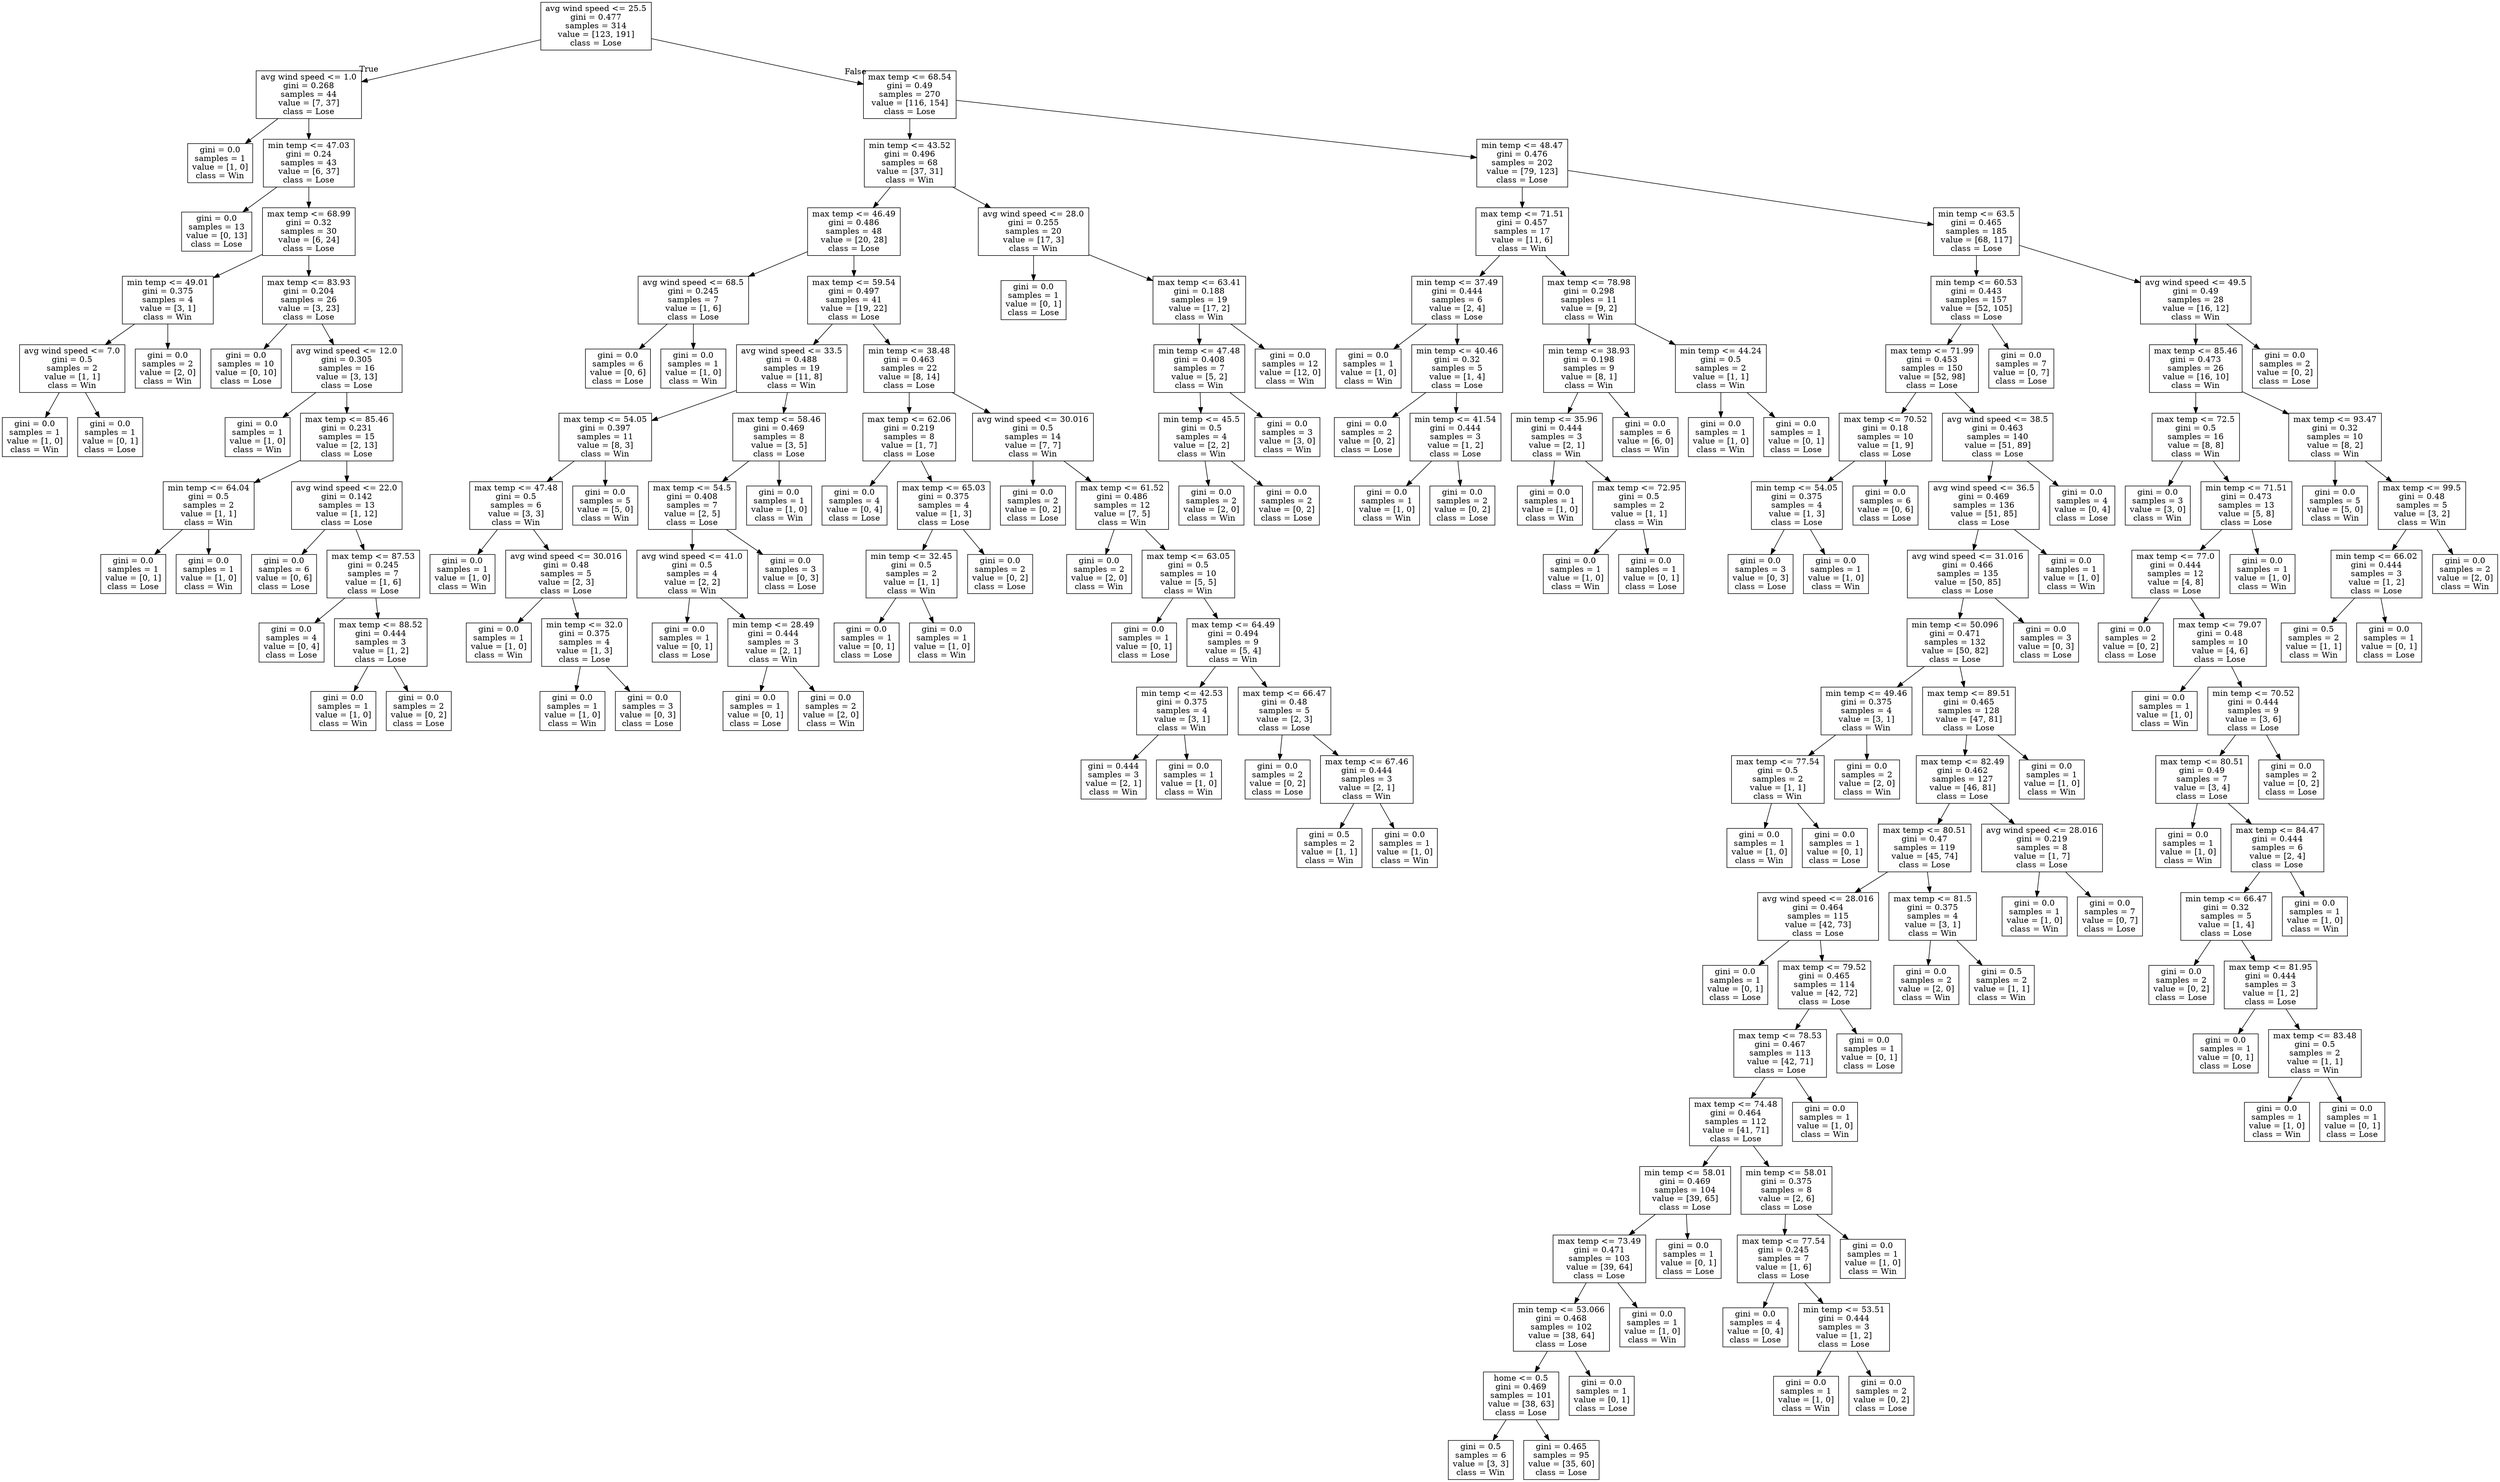digraph Tree {
node [shape=box] ;
0 [label="avg wind speed <= 25.5\ngini = 0.477\nsamples = 314\nvalue = [123, 191]\nclass = Lose"] ;
1 [label="avg wind speed <= 1.0\ngini = 0.268\nsamples = 44\nvalue = [7, 37]\nclass = Lose"] ;
0 -> 1 [labeldistance=2.5, labelangle=45, headlabel="True"] ;
2 [label="gini = 0.0\nsamples = 1\nvalue = [1, 0]\nclass = Win"] ;
1 -> 2 ;
3 [label="min temp <= 47.03\ngini = 0.24\nsamples = 43\nvalue = [6, 37]\nclass = Lose"] ;
1 -> 3 ;
4 [label="gini = 0.0\nsamples = 13\nvalue = [0, 13]\nclass = Lose"] ;
3 -> 4 ;
5 [label="max temp <= 68.99\ngini = 0.32\nsamples = 30\nvalue = [6, 24]\nclass = Lose"] ;
3 -> 5 ;
6 [label="min temp <= 49.01\ngini = 0.375\nsamples = 4\nvalue = [3, 1]\nclass = Win"] ;
5 -> 6 ;
7 [label="avg wind speed <= 7.0\ngini = 0.5\nsamples = 2\nvalue = [1, 1]\nclass = Win"] ;
6 -> 7 ;
8 [label="gini = 0.0\nsamples = 1\nvalue = [1, 0]\nclass = Win"] ;
7 -> 8 ;
9 [label="gini = 0.0\nsamples = 1\nvalue = [0, 1]\nclass = Lose"] ;
7 -> 9 ;
10 [label="gini = 0.0\nsamples = 2\nvalue = [2, 0]\nclass = Win"] ;
6 -> 10 ;
11 [label="max temp <= 83.93\ngini = 0.204\nsamples = 26\nvalue = [3, 23]\nclass = Lose"] ;
5 -> 11 ;
12 [label="gini = 0.0\nsamples = 10\nvalue = [0, 10]\nclass = Lose"] ;
11 -> 12 ;
13 [label="avg wind speed <= 12.0\ngini = 0.305\nsamples = 16\nvalue = [3, 13]\nclass = Lose"] ;
11 -> 13 ;
14 [label="gini = 0.0\nsamples = 1\nvalue = [1, 0]\nclass = Win"] ;
13 -> 14 ;
15 [label="max temp <= 85.46\ngini = 0.231\nsamples = 15\nvalue = [2, 13]\nclass = Lose"] ;
13 -> 15 ;
16 [label="min temp <= 64.04\ngini = 0.5\nsamples = 2\nvalue = [1, 1]\nclass = Win"] ;
15 -> 16 ;
17 [label="gini = 0.0\nsamples = 1\nvalue = [0, 1]\nclass = Lose"] ;
16 -> 17 ;
18 [label="gini = 0.0\nsamples = 1\nvalue = [1, 0]\nclass = Win"] ;
16 -> 18 ;
19 [label="avg wind speed <= 22.0\ngini = 0.142\nsamples = 13\nvalue = [1, 12]\nclass = Lose"] ;
15 -> 19 ;
20 [label="gini = 0.0\nsamples = 6\nvalue = [0, 6]\nclass = Lose"] ;
19 -> 20 ;
21 [label="max temp <= 87.53\ngini = 0.245\nsamples = 7\nvalue = [1, 6]\nclass = Lose"] ;
19 -> 21 ;
22 [label="gini = 0.0\nsamples = 4\nvalue = [0, 4]\nclass = Lose"] ;
21 -> 22 ;
23 [label="max temp <= 88.52\ngini = 0.444\nsamples = 3\nvalue = [1, 2]\nclass = Lose"] ;
21 -> 23 ;
24 [label="gini = 0.0\nsamples = 1\nvalue = [1, 0]\nclass = Win"] ;
23 -> 24 ;
25 [label="gini = 0.0\nsamples = 2\nvalue = [0, 2]\nclass = Lose"] ;
23 -> 25 ;
26 [label="max temp <= 68.54\ngini = 0.49\nsamples = 270\nvalue = [116, 154]\nclass = Lose"] ;
0 -> 26 [labeldistance=2.5, labelangle=-45, headlabel="False"] ;
27 [label="min temp <= 43.52\ngini = 0.496\nsamples = 68\nvalue = [37, 31]\nclass = Win"] ;
26 -> 27 ;
28 [label="max temp <= 46.49\ngini = 0.486\nsamples = 48\nvalue = [20, 28]\nclass = Lose"] ;
27 -> 28 ;
29 [label="avg wind speed <= 68.5\ngini = 0.245\nsamples = 7\nvalue = [1, 6]\nclass = Lose"] ;
28 -> 29 ;
30 [label="gini = 0.0\nsamples = 6\nvalue = [0, 6]\nclass = Lose"] ;
29 -> 30 ;
31 [label="gini = 0.0\nsamples = 1\nvalue = [1, 0]\nclass = Win"] ;
29 -> 31 ;
32 [label="max temp <= 59.54\ngini = 0.497\nsamples = 41\nvalue = [19, 22]\nclass = Lose"] ;
28 -> 32 ;
33 [label="avg wind speed <= 33.5\ngini = 0.488\nsamples = 19\nvalue = [11, 8]\nclass = Win"] ;
32 -> 33 ;
34 [label="max temp <= 54.05\ngini = 0.397\nsamples = 11\nvalue = [8, 3]\nclass = Win"] ;
33 -> 34 ;
35 [label="max temp <= 47.48\ngini = 0.5\nsamples = 6\nvalue = [3, 3]\nclass = Win"] ;
34 -> 35 ;
36 [label="gini = 0.0\nsamples = 1\nvalue = [1, 0]\nclass = Win"] ;
35 -> 36 ;
37 [label="avg wind speed <= 30.016\ngini = 0.48\nsamples = 5\nvalue = [2, 3]\nclass = Lose"] ;
35 -> 37 ;
38 [label="gini = 0.0\nsamples = 1\nvalue = [1, 0]\nclass = Win"] ;
37 -> 38 ;
39 [label="min temp <= 32.0\ngini = 0.375\nsamples = 4\nvalue = [1, 3]\nclass = Lose"] ;
37 -> 39 ;
40 [label="gini = 0.0\nsamples = 1\nvalue = [1, 0]\nclass = Win"] ;
39 -> 40 ;
41 [label="gini = 0.0\nsamples = 3\nvalue = [0, 3]\nclass = Lose"] ;
39 -> 41 ;
42 [label="gini = 0.0\nsamples = 5\nvalue = [5, 0]\nclass = Win"] ;
34 -> 42 ;
43 [label="max temp <= 58.46\ngini = 0.469\nsamples = 8\nvalue = [3, 5]\nclass = Lose"] ;
33 -> 43 ;
44 [label="max temp <= 54.5\ngini = 0.408\nsamples = 7\nvalue = [2, 5]\nclass = Lose"] ;
43 -> 44 ;
45 [label="avg wind speed <= 41.0\ngini = 0.5\nsamples = 4\nvalue = [2, 2]\nclass = Win"] ;
44 -> 45 ;
46 [label="gini = 0.0\nsamples = 1\nvalue = [0, 1]\nclass = Lose"] ;
45 -> 46 ;
47 [label="min temp <= 28.49\ngini = 0.444\nsamples = 3\nvalue = [2, 1]\nclass = Win"] ;
45 -> 47 ;
48 [label="gini = 0.0\nsamples = 1\nvalue = [0, 1]\nclass = Lose"] ;
47 -> 48 ;
49 [label="gini = 0.0\nsamples = 2\nvalue = [2, 0]\nclass = Win"] ;
47 -> 49 ;
50 [label="gini = 0.0\nsamples = 3\nvalue = [0, 3]\nclass = Lose"] ;
44 -> 50 ;
51 [label="gini = 0.0\nsamples = 1\nvalue = [1, 0]\nclass = Win"] ;
43 -> 51 ;
52 [label="min temp <= 38.48\ngini = 0.463\nsamples = 22\nvalue = [8, 14]\nclass = Lose"] ;
32 -> 52 ;
53 [label="max temp <= 62.06\ngini = 0.219\nsamples = 8\nvalue = [1, 7]\nclass = Lose"] ;
52 -> 53 ;
54 [label="gini = 0.0\nsamples = 4\nvalue = [0, 4]\nclass = Lose"] ;
53 -> 54 ;
55 [label="max temp <= 65.03\ngini = 0.375\nsamples = 4\nvalue = [1, 3]\nclass = Lose"] ;
53 -> 55 ;
56 [label="min temp <= 32.45\ngini = 0.5\nsamples = 2\nvalue = [1, 1]\nclass = Win"] ;
55 -> 56 ;
57 [label="gini = 0.0\nsamples = 1\nvalue = [0, 1]\nclass = Lose"] ;
56 -> 57 ;
58 [label="gini = 0.0\nsamples = 1\nvalue = [1, 0]\nclass = Win"] ;
56 -> 58 ;
59 [label="gini = 0.0\nsamples = 2\nvalue = [0, 2]\nclass = Lose"] ;
55 -> 59 ;
60 [label="avg wind speed <= 30.016\ngini = 0.5\nsamples = 14\nvalue = [7, 7]\nclass = Win"] ;
52 -> 60 ;
61 [label="gini = 0.0\nsamples = 2\nvalue = [0, 2]\nclass = Lose"] ;
60 -> 61 ;
62 [label="max temp <= 61.52\ngini = 0.486\nsamples = 12\nvalue = [7, 5]\nclass = Win"] ;
60 -> 62 ;
63 [label="gini = 0.0\nsamples = 2\nvalue = [2, 0]\nclass = Win"] ;
62 -> 63 ;
64 [label="max temp <= 63.05\ngini = 0.5\nsamples = 10\nvalue = [5, 5]\nclass = Win"] ;
62 -> 64 ;
65 [label="gini = 0.0\nsamples = 1\nvalue = [0, 1]\nclass = Lose"] ;
64 -> 65 ;
66 [label="max temp <= 64.49\ngini = 0.494\nsamples = 9\nvalue = [5, 4]\nclass = Win"] ;
64 -> 66 ;
67 [label="min temp <= 42.53\ngini = 0.375\nsamples = 4\nvalue = [3, 1]\nclass = Win"] ;
66 -> 67 ;
68 [label="gini = 0.444\nsamples = 3\nvalue = [2, 1]\nclass = Win"] ;
67 -> 68 ;
69 [label="gini = 0.0\nsamples = 1\nvalue = [1, 0]\nclass = Win"] ;
67 -> 69 ;
70 [label="max temp <= 66.47\ngini = 0.48\nsamples = 5\nvalue = [2, 3]\nclass = Lose"] ;
66 -> 70 ;
71 [label="gini = 0.0\nsamples = 2\nvalue = [0, 2]\nclass = Lose"] ;
70 -> 71 ;
72 [label="max temp <= 67.46\ngini = 0.444\nsamples = 3\nvalue = [2, 1]\nclass = Win"] ;
70 -> 72 ;
73 [label="gini = 0.5\nsamples = 2\nvalue = [1, 1]\nclass = Win"] ;
72 -> 73 ;
74 [label="gini = 0.0\nsamples = 1\nvalue = [1, 0]\nclass = Win"] ;
72 -> 74 ;
75 [label="avg wind speed <= 28.0\ngini = 0.255\nsamples = 20\nvalue = [17, 3]\nclass = Win"] ;
27 -> 75 ;
76 [label="gini = 0.0\nsamples = 1\nvalue = [0, 1]\nclass = Lose"] ;
75 -> 76 ;
77 [label="max temp <= 63.41\ngini = 0.188\nsamples = 19\nvalue = [17, 2]\nclass = Win"] ;
75 -> 77 ;
78 [label="min temp <= 47.48\ngini = 0.408\nsamples = 7\nvalue = [5, 2]\nclass = Win"] ;
77 -> 78 ;
79 [label="min temp <= 45.5\ngini = 0.5\nsamples = 4\nvalue = [2, 2]\nclass = Win"] ;
78 -> 79 ;
80 [label="gini = 0.0\nsamples = 2\nvalue = [2, 0]\nclass = Win"] ;
79 -> 80 ;
81 [label="gini = 0.0\nsamples = 2\nvalue = [0, 2]\nclass = Lose"] ;
79 -> 81 ;
82 [label="gini = 0.0\nsamples = 3\nvalue = [3, 0]\nclass = Win"] ;
78 -> 82 ;
83 [label="gini = 0.0\nsamples = 12\nvalue = [12, 0]\nclass = Win"] ;
77 -> 83 ;
84 [label="min temp <= 48.47\ngini = 0.476\nsamples = 202\nvalue = [79, 123]\nclass = Lose"] ;
26 -> 84 ;
85 [label="max temp <= 71.51\ngini = 0.457\nsamples = 17\nvalue = [11, 6]\nclass = Win"] ;
84 -> 85 ;
86 [label="min temp <= 37.49\ngini = 0.444\nsamples = 6\nvalue = [2, 4]\nclass = Lose"] ;
85 -> 86 ;
87 [label="gini = 0.0\nsamples = 1\nvalue = [1, 0]\nclass = Win"] ;
86 -> 87 ;
88 [label="min temp <= 40.46\ngini = 0.32\nsamples = 5\nvalue = [1, 4]\nclass = Lose"] ;
86 -> 88 ;
89 [label="gini = 0.0\nsamples = 2\nvalue = [0, 2]\nclass = Lose"] ;
88 -> 89 ;
90 [label="min temp <= 41.54\ngini = 0.444\nsamples = 3\nvalue = [1, 2]\nclass = Lose"] ;
88 -> 90 ;
91 [label="gini = 0.0\nsamples = 1\nvalue = [1, 0]\nclass = Win"] ;
90 -> 91 ;
92 [label="gini = 0.0\nsamples = 2\nvalue = [0, 2]\nclass = Lose"] ;
90 -> 92 ;
93 [label="max temp <= 78.98\ngini = 0.298\nsamples = 11\nvalue = [9, 2]\nclass = Win"] ;
85 -> 93 ;
94 [label="min temp <= 38.93\ngini = 0.198\nsamples = 9\nvalue = [8, 1]\nclass = Win"] ;
93 -> 94 ;
95 [label="min temp <= 35.96\ngini = 0.444\nsamples = 3\nvalue = [2, 1]\nclass = Win"] ;
94 -> 95 ;
96 [label="gini = 0.0\nsamples = 1\nvalue = [1, 0]\nclass = Win"] ;
95 -> 96 ;
97 [label="max temp <= 72.95\ngini = 0.5\nsamples = 2\nvalue = [1, 1]\nclass = Win"] ;
95 -> 97 ;
98 [label="gini = 0.0\nsamples = 1\nvalue = [1, 0]\nclass = Win"] ;
97 -> 98 ;
99 [label="gini = 0.0\nsamples = 1\nvalue = [0, 1]\nclass = Lose"] ;
97 -> 99 ;
100 [label="gini = 0.0\nsamples = 6\nvalue = [6, 0]\nclass = Win"] ;
94 -> 100 ;
101 [label="min temp <= 44.24\ngini = 0.5\nsamples = 2\nvalue = [1, 1]\nclass = Win"] ;
93 -> 101 ;
102 [label="gini = 0.0\nsamples = 1\nvalue = [1, 0]\nclass = Win"] ;
101 -> 102 ;
103 [label="gini = 0.0\nsamples = 1\nvalue = [0, 1]\nclass = Lose"] ;
101 -> 103 ;
104 [label="min temp <= 63.5\ngini = 0.465\nsamples = 185\nvalue = [68, 117]\nclass = Lose"] ;
84 -> 104 ;
105 [label="min temp <= 60.53\ngini = 0.443\nsamples = 157\nvalue = [52, 105]\nclass = Lose"] ;
104 -> 105 ;
106 [label="max temp <= 71.99\ngini = 0.453\nsamples = 150\nvalue = [52, 98]\nclass = Lose"] ;
105 -> 106 ;
107 [label="max temp <= 70.52\ngini = 0.18\nsamples = 10\nvalue = [1, 9]\nclass = Lose"] ;
106 -> 107 ;
108 [label="min temp <= 54.05\ngini = 0.375\nsamples = 4\nvalue = [1, 3]\nclass = Lose"] ;
107 -> 108 ;
109 [label="gini = 0.0\nsamples = 3\nvalue = [0, 3]\nclass = Lose"] ;
108 -> 109 ;
110 [label="gini = 0.0\nsamples = 1\nvalue = [1, 0]\nclass = Win"] ;
108 -> 110 ;
111 [label="gini = 0.0\nsamples = 6\nvalue = [0, 6]\nclass = Lose"] ;
107 -> 111 ;
112 [label="avg wind speed <= 38.5\ngini = 0.463\nsamples = 140\nvalue = [51, 89]\nclass = Lose"] ;
106 -> 112 ;
113 [label="avg wind speed <= 36.5\ngini = 0.469\nsamples = 136\nvalue = [51, 85]\nclass = Lose"] ;
112 -> 113 ;
114 [label="avg wind speed <= 31.016\ngini = 0.466\nsamples = 135\nvalue = [50, 85]\nclass = Lose"] ;
113 -> 114 ;
115 [label="min temp <= 50.096\ngini = 0.471\nsamples = 132\nvalue = [50, 82]\nclass = Lose"] ;
114 -> 115 ;
116 [label="min temp <= 49.46\ngini = 0.375\nsamples = 4\nvalue = [3, 1]\nclass = Win"] ;
115 -> 116 ;
117 [label="max temp <= 77.54\ngini = 0.5\nsamples = 2\nvalue = [1, 1]\nclass = Win"] ;
116 -> 117 ;
118 [label="gini = 0.0\nsamples = 1\nvalue = [1, 0]\nclass = Win"] ;
117 -> 118 ;
119 [label="gini = 0.0\nsamples = 1\nvalue = [0, 1]\nclass = Lose"] ;
117 -> 119 ;
120 [label="gini = 0.0\nsamples = 2\nvalue = [2, 0]\nclass = Win"] ;
116 -> 120 ;
121 [label="max temp <= 89.51\ngini = 0.465\nsamples = 128\nvalue = [47, 81]\nclass = Lose"] ;
115 -> 121 ;
122 [label="max temp <= 82.49\ngini = 0.462\nsamples = 127\nvalue = [46, 81]\nclass = Lose"] ;
121 -> 122 ;
123 [label="max temp <= 80.51\ngini = 0.47\nsamples = 119\nvalue = [45, 74]\nclass = Lose"] ;
122 -> 123 ;
124 [label="avg wind speed <= 28.016\ngini = 0.464\nsamples = 115\nvalue = [42, 73]\nclass = Lose"] ;
123 -> 124 ;
125 [label="gini = 0.0\nsamples = 1\nvalue = [0, 1]\nclass = Lose"] ;
124 -> 125 ;
126 [label="max temp <= 79.52\ngini = 0.465\nsamples = 114\nvalue = [42, 72]\nclass = Lose"] ;
124 -> 126 ;
127 [label="max temp <= 78.53\ngini = 0.467\nsamples = 113\nvalue = [42, 71]\nclass = Lose"] ;
126 -> 127 ;
128 [label="max temp <= 74.48\ngini = 0.464\nsamples = 112\nvalue = [41, 71]\nclass = Lose"] ;
127 -> 128 ;
129 [label="min temp <= 58.01\ngini = 0.469\nsamples = 104\nvalue = [39, 65]\nclass = Lose"] ;
128 -> 129 ;
130 [label="max temp <= 73.49\ngini = 0.471\nsamples = 103\nvalue = [39, 64]\nclass = Lose"] ;
129 -> 130 ;
131 [label="min temp <= 53.066\ngini = 0.468\nsamples = 102\nvalue = [38, 64]\nclass = Lose"] ;
130 -> 131 ;
132 [label="home <= 0.5\ngini = 0.469\nsamples = 101\nvalue = [38, 63]\nclass = Lose"] ;
131 -> 132 ;
133 [label="gini = 0.5\nsamples = 6\nvalue = [3, 3]\nclass = Win"] ;
132 -> 133 ;
134 [label="gini = 0.465\nsamples = 95\nvalue = [35, 60]\nclass = Lose"] ;
132 -> 134 ;
135 [label="gini = 0.0\nsamples = 1\nvalue = [0, 1]\nclass = Lose"] ;
131 -> 135 ;
136 [label="gini = 0.0\nsamples = 1\nvalue = [1, 0]\nclass = Win"] ;
130 -> 136 ;
137 [label="gini = 0.0\nsamples = 1\nvalue = [0, 1]\nclass = Lose"] ;
129 -> 137 ;
138 [label="min temp <= 58.01\ngini = 0.375\nsamples = 8\nvalue = [2, 6]\nclass = Lose"] ;
128 -> 138 ;
139 [label="max temp <= 77.54\ngini = 0.245\nsamples = 7\nvalue = [1, 6]\nclass = Lose"] ;
138 -> 139 ;
140 [label="gini = 0.0\nsamples = 4\nvalue = [0, 4]\nclass = Lose"] ;
139 -> 140 ;
141 [label="min temp <= 53.51\ngini = 0.444\nsamples = 3\nvalue = [1, 2]\nclass = Lose"] ;
139 -> 141 ;
142 [label="gini = 0.0\nsamples = 1\nvalue = [1, 0]\nclass = Win"] ;
141 -> 142 ;
143 [label="gini = 0.0\nsamples = 2\nvalue = [0, 2]\nclass = Lose"] ;
141 -> 143 ;
144 [label="gini = 0.0\nsamples = 1\nvalue = [1, 0]\nclass = Win"] ;
138 -> 144 ;
145 [label="gini = 0.0\nsamples = 1\nvalue = [1, 0]\nclass = Win"] ;
127 -> 145 ;
146 [label="gini = 0.0\nsamples = 1\nvalue = [0, 1]\nclass = Lose"] ;
126 -> 146 ;
147 [label="max temp <= 81.5\ngini = 0.375\nsamples = 4\nvalue = [3, 1]\nclass = Win"] ;
123 -> 147 ;
148 [label="gini = 0.0\nsamples = 2\nvalue = [2, 0]\nclass = Win"] ;
147 -> 148 ;
149 [label="gini = 0.5\nsamples = 2\nvalue = [1, 1]\nclass = Win"] ;
147 -> 149 ;
150 [label="avg wind speed <= 28.016\ngini = 0.219\nsamples = 8\nvalue = [1, 7]\nclass = Lose"] ;
122 -> 150 ;
151 [label="gini = 0.0\nsamples = 1\nvalue = [1, 0]\nclass = Win"] ;
150 -> 151 ;
152 [label="gini = 0.0\nsamples = 7\nvalue = [0, 7]\nclass = Lose"] ;
150 -> 152 ;
153 [label="gini = 0.0\nsamples = 1\nvalue = [1, 0]\nclass = Win"] ;
121 -> 153 ;
154 [label="gini = 0.0\nsamples = 3\nvalue = [0, 3]\nclass = Lose"] ;
114 -> 154 ;
155 [label="gini = 0.0\nsamples = 1\nvalue = [1, 0]\nclass = Win"] ;
113 -> 155 ;
156 [label="gini = 0.0\nsamples = 4\nvalue = [0, 4]\nclass = Lose"] ;
112 -> 156 ;
157 [label="gini = 0.0\nsamples = 7\nvalue = [0, 7]\nclass = Lose"] ;
105 -> 157 ;
158 [label="avg wind speed <= 49.5\ngini = 0.49\nsamples = 28\nvalue = [16, 12]\nclass = Win"] ;
104 -> 158 ;
159 [label="max temp <= 85.46\ngini = 0.473\nsamples = 26\nvalue = [16, 10]\nclass = Win"] ;
158 -> 159 ;
160 [label="max temp <= 72.5\ngini = 0.5\nsamples = 16\nvalue = [8, 8]\nclass = Win"] ;
159 -> 160 ;
161 [label="gini = 0.0\nsamples = 3\nvalue = [3, 0]\nclass = Win"] ;
160 -> 161 ;
162 [label="min temp <= 71.51\ngini = 0.473\nsamples = 13\nvalue = [5, 8]\nclass = Lose"] ;
160 -> 162 ;
163 [label="max temp <= 77.0\ngini = 0.444\nsamples = 12\nvalue = [4, 8]\nclass = Lose"] ;
162 -> 163 ;
164 [label="gini = 0.0\nsamples = 2\nvalue = [0, 2]\nclass = Lose"] ;
163 -> 164 ;
165 [label="max temp <= 79.07\ngini = 0.48\nsamples = 10\nvalue = [4, 6]\nclass = Lose"] ;
163 -> 165 ;
166 [label="gini = 0.0\nsamples = 1\nvalue = [1, 0]\nclass = Win"] ;
165 -> 166 ;
167 [label="min temp <= 70.52\ngini = 0.444\nsamples = 9\nvalue = [3, 6]\nclass = Lose"] ;
165 -> 167 ;
168 [label="max temp <= 80.51\ngini = 0.49\nsamples = 7\nvalue = [3, 4]\nclass = Lose"] ;
167 -> 168 ;
169 [label="gini = 0.0\nsamples = 1\nvalue = [1, 0]\nclass = Win"] ;
168 -> 169 ;
170 [label="max temp <= 84.47\ngini = 0.444\nsamples = 6\nvalue = [2, 4]\nclass = Lose"] ;
168 -> 170 ;
171 [label="min temp <= 66.47\ngini = 0.32\nsamples = 5\nvalue = [1, 4]\nclass = Lose"] ;
170 -> 171 ;
172 [label="gini = 0.0\nsamples = 2\nvalue = [0, 2]\nclass = Lose"] ;
171 -> 172 ;
173 [label="max temp <= 81.95\ngini = 0.444\nsamples = 3\nvalue = [1, 2]\nclass = Lose"] ;
171 -> 173 ;
174 [label="gini = 0.0\nsamples = 1\nvalue = [0, 1]\nclass = Lose"] ;
173 -> 174 ;
175 [label="max temp <= 83.48\ngini = 0.5\nsamples = 2\nvalue = [1, 1]\nclass = Win"] ;
173 -> 175 ;
176 [label="gini = 0.0\nsamples = 1\nvalue = [1, 0]\nclass = Win"] ;
175 -> 176 ;
177 [label="gini = 0.0\nsamples = 1\nvalue = [0, 1]\nclass = Lose"] ;
175 -> 177 ;
178 [label="gini = 0.0\nsamples = 1\nvalue = [1, 0]\nclass = Win"] ;
170 -> 178 ;
179 [label="gini = 0.0\nsamples = 2\nvalue = [0, 2]\nclass = Lose"] ;
167 -> 179 ;
180 [label="gini = 0.0\nsamples = 1\nvalue = [1, 0]\nclass = Win"] ;
162 -> 180 ;
181 [label="max temp <= 93.47\ngini = 0.32\nsamples = 10\nvalue = [8, 2]\nclass = Win"] ;
159 -> 181 ;
182 [label="gini = 0.0\nsamples = 5\nvalue = [5, 0]\nclass = Win"] ;
181 -> 182 ;
183 [label="max temp <= 99.5\ngini = 0.48\nsamples = 5\nvalue = [3, 2]\nclass = Win"] ;
181 -> 183 ;
184 [label="min temp <= 66.02\ngini = 0.444\nsamples = 3\nvalue = [1, 2]\nclass = Lose"] ;
183 -> 184 ;
185 [label="gini = 0.5\nsamples = 2\nvalue = [1, 1]\nclass = Win"] ;
184 -> 185 ;
186 [label="gini = 0.0\nsamples = 1\nvalue = [0, 1]\nclass = Lose"] ;
184 -> 186 ;
187 [label="gini = 0.0\nsamples = 2\nvalue = [2, 0]\nclass = Win"] ;
183 -> 187 ;
188 [label="gini = 0.0\nsamples = 2\nvalue = [0, 2]\nclass = Lose"] ;
158 -> 188 ;
}